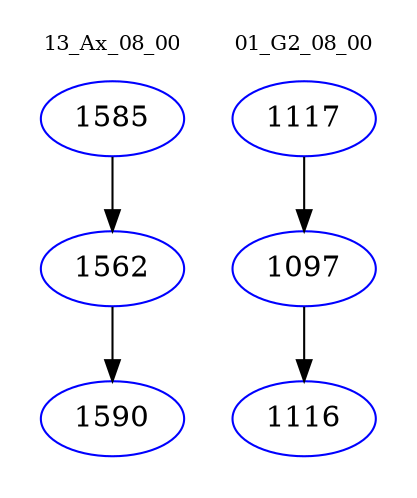 digraph{
subgraph cluster_0 {
color = white
label = "13_Ax_08_00";
fontsize=10;
T0_1585 [label="1585", color="blue"]
T0_1585 -> T0_1562 [color="black"]
T0_1562 [label="1562", color="blue"]
T0_1562 -> T0_1590 [color="black"]
T0_1590 [label="1590", color="blue"]
}
subgraph cluster_1 {
color = white
label = "01_G2_08_00";
fontsize=10;
T1_1117 [label="1117", color="blue"]
T1_1117 -> T1_1097 [color="black"]
T1_1097 [label="1097", color="blue"]
T1_1097 -> T1_1116 [color="black"]
T1_1116 [label="1116", color="blue"]
}
}
